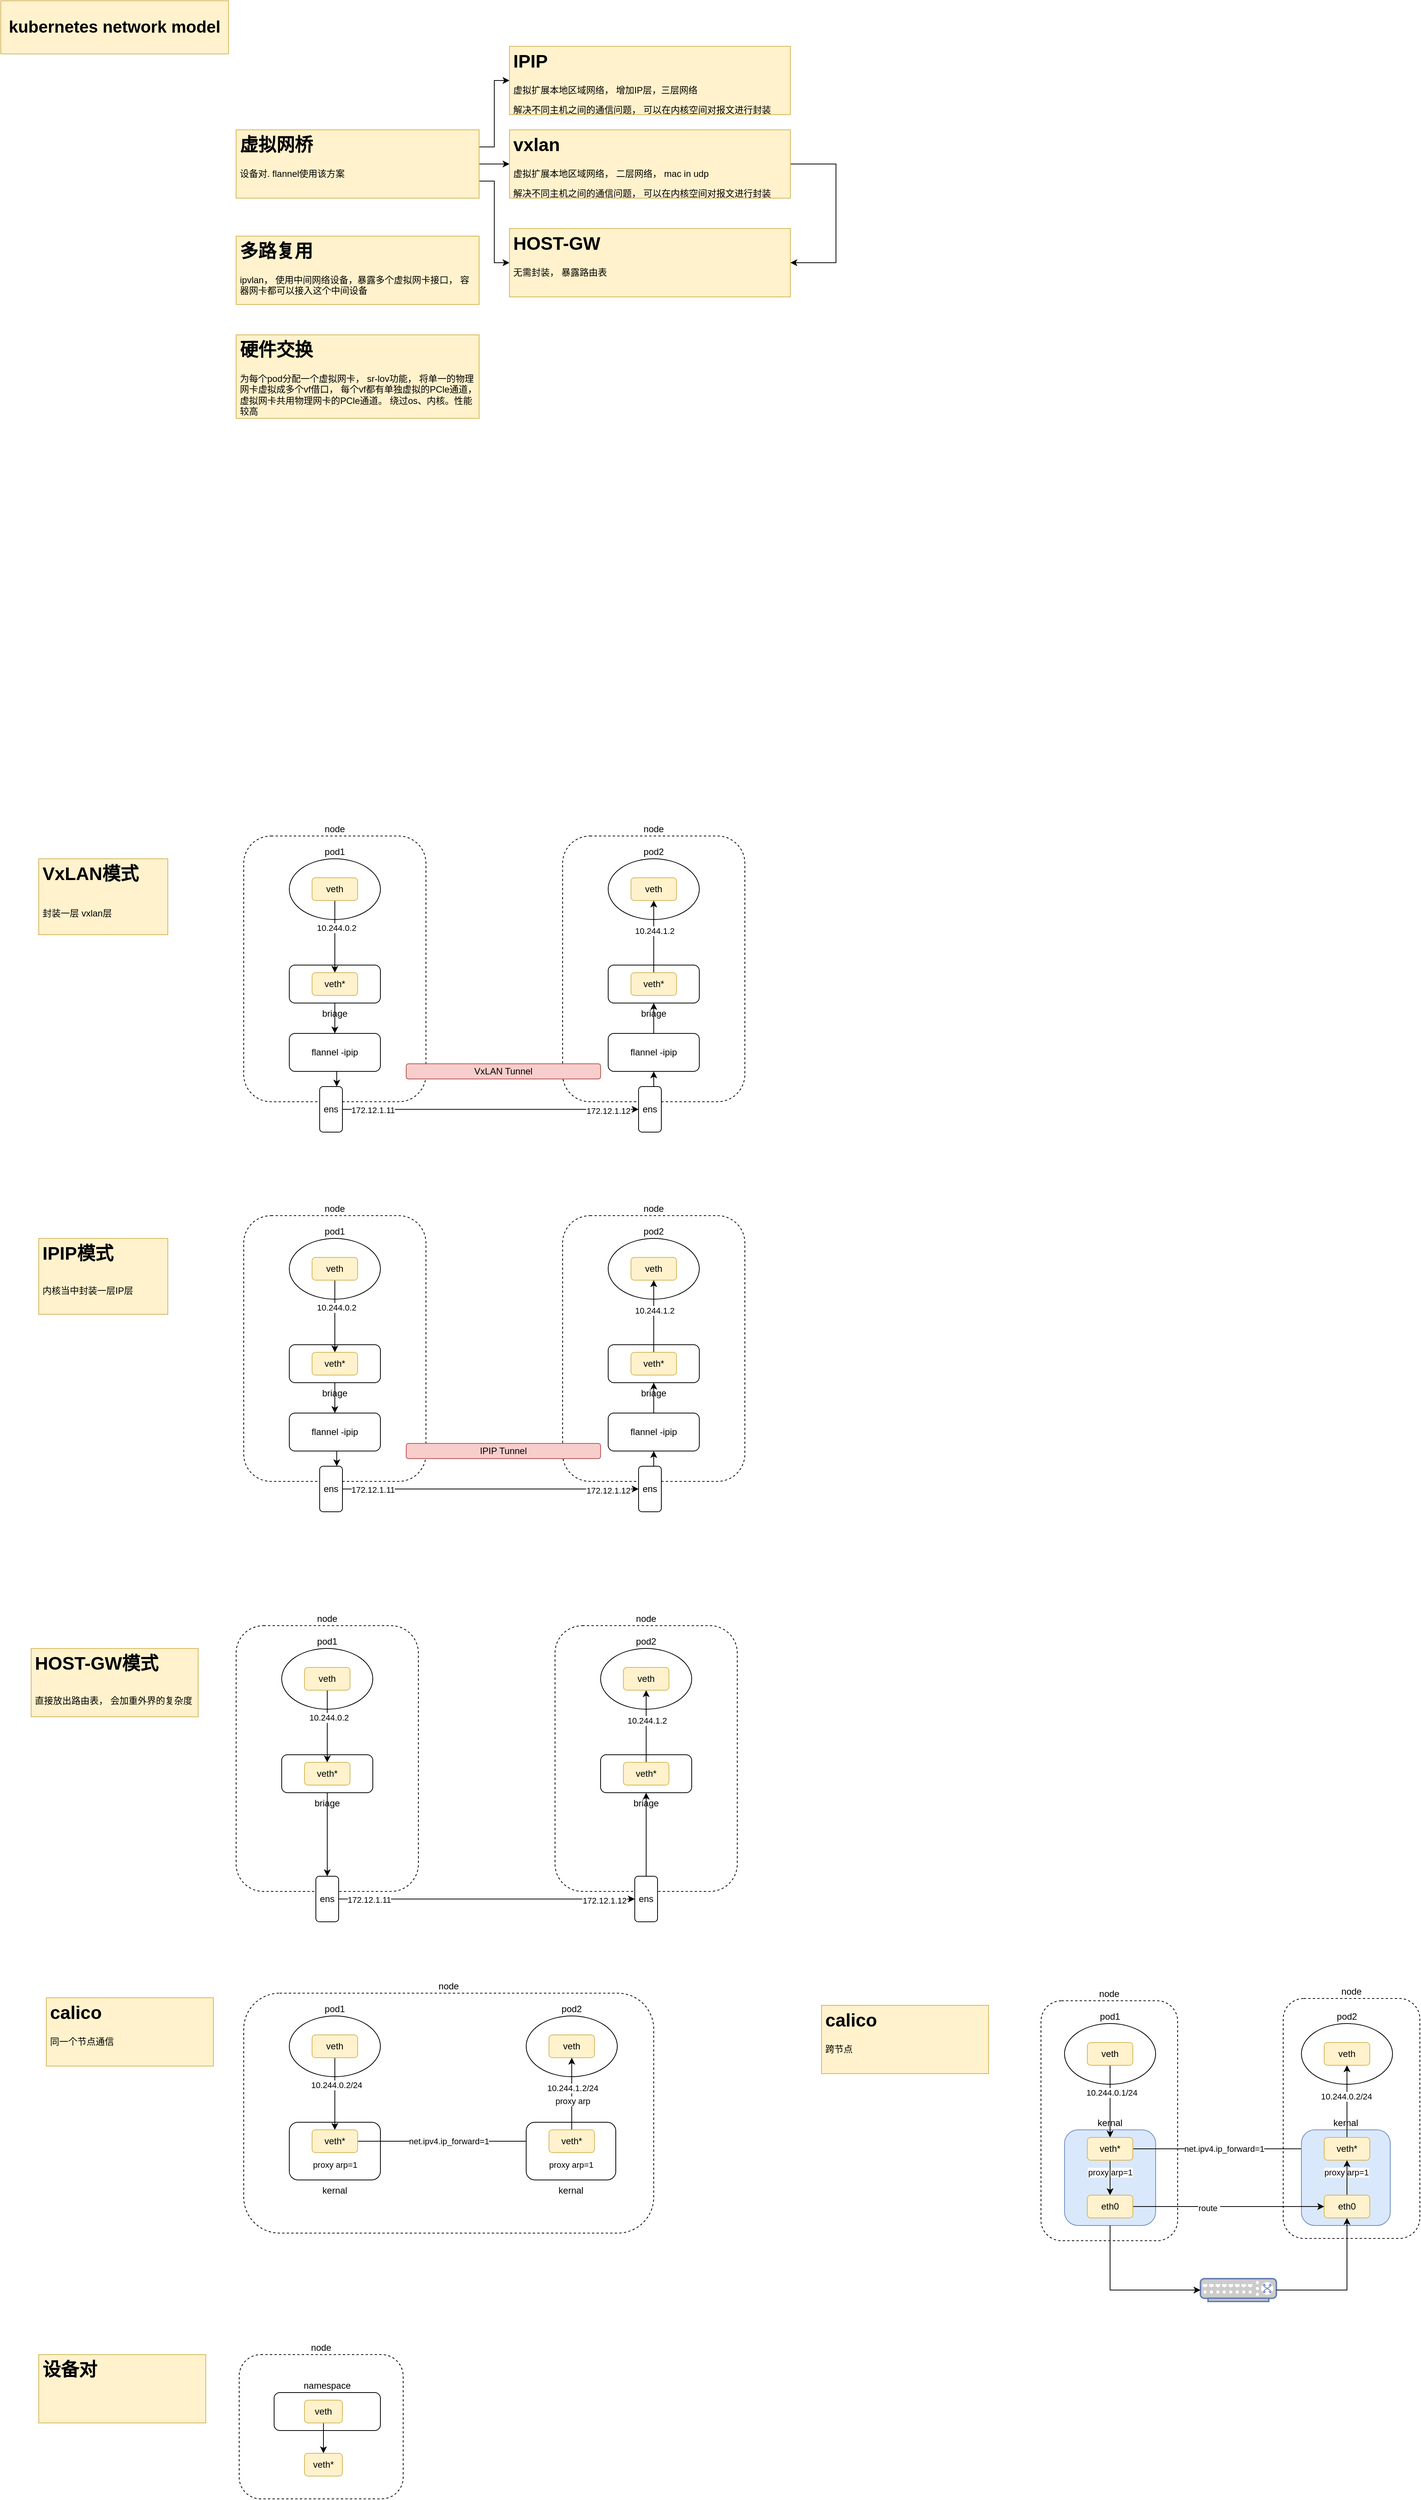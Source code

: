<mxfile version="25.0.1">
  <diagram name="第 1 页" id="Q8KZJzh6ABpq3DSyVuZt">
    <mxGraphModel dx="2261" dy="1949" grid="1" gridSize="10" guides="1" tooltips="1" connect="1" arrows="1" fold="1" page="1" pageScale="1" pageWidth="827" pageHeight="1169" math="0" shadow="0">
      <root>
        <mxCell id="0" />
        <mxCell id="1" parent="0" />
        <mxCell id="tvsPATtuPCAGOPOeq9Cg-58" value="node" style="rounded=1;whiteSpace=wrap;html=1;dashed=1;labelPosition=center;verticalLabelPosition=top;align=center;verticalAlign=bottom;" vertex="1" parent="1">
          <mxGeometry x="1449" y="1761" width="180" height="316" as="geometry" />
        </mxCell>
        <mxCell id="tvsPATtuPCAGOPOeq9Cg-25" value="node" style="rounded=1;whiteSpace=wrap;html=1;labelPosition=center;verticalLabelPosition=top;align=center;verticalAlign=bottom;dashed=1;" vertex="1" parent="1">
          <mxGeometry x="74" y="2230" width="216" height="190" as="geometry" />
        </mxCell>
        <mxCell id="Ks_degdZmFdMqEcX4CP4-12" value="node" style="rounded=1;whiteSpace=wrap;html=1;dashed=1;labelPosition=center;verticalLabelPosition=top;align=center;verticalAlign=bottom;" parent="1" vertex="1">
          <mxGeometry x="80" y="730" width="240" height="350" as="geometry" />
        </mxCell>
        <mxCell id="Ks_degdZmFdMqEcX4CP4-6" style="edgeStyle=orthogonalEdgeStyle;rounded=0;orthogonalLoop=1;jettySize=auto;html=1;exitX=1;exitY=0.5;exitDx=0;exitDy=0;entryX=0;entryY=0.5;entryDx=0;entryDy=0;" parent="1" source="Ks_degdZmFdMqEcX4CP4-1" target="Ks_degdZmFdMqEcX4CP4-5" edge="1">
          <mxGeometry relative="1" as="geometry" />
        </mxCell>
        <mxCell id="Ks_degdZmFdMqEcX4CP4-89" style="edgeStyle=orthogonalEdgeStyle;rounded=0;orthogonalLoop=1;jettySize=auto;html=1;exitX=1;exitY=0.75;exitDx=0;exitDy=0;entryX=0;entryY=0.5;entryDx=0;entryDy=0;" parent="1" source="Ks_degdZmFdMqEcX4CP4-1" target="Ks_degdZmFdMqEcX4CP4-88" edge="1">
          <mxGeometry relative="1" as="geometry" />
        </mxCell>
        <mxCell id="Ks_degdZmFdMqEcX4CP4-90" style="edgeStyle=orthogonalEdgeStyle;rounded=0;orthogonalLoop=1;jettySize=auto;html=1;exitX=1;exitY=0.25;exitDx=0;exitDy=0;entryX=0;entryY=0.5;entryDx=0;entryDy=0;" parent="1" source="Ks_degdZmFdMqEcX4CP4-1" target="Ks_degdZmFdMqEcX4CP4-87" edge="1">
          <mxGeometry relative="1" as="geometry" />
        </mxCell>
        <mxCell id="Ks_degdZmFdMqEcX4CP4-1" value="&lt;h1&gt;虚拟网桥&lt;/h1&gt;&lt;p&gt;设备对. flannel使用该方案&lt;/p&gt;" style="text;html=1;strokeColor=#d6b656;fillColor=#fff2cc;spacing=5;spacingTop=-20;whiteSpace=wrap;overflow=hidden;rounded=0;" parent="1" vertex="1">
          <mxGeometry x="70" y="-700" width="320" height="90" as="geometry" />
        </mxCell>
        <mxCell id="Ks_degdZmFdMqEcX4CP4-2" value="kubernetes network model" style="text;html=1;strokeColor=#d6b656;fillColor=#fff2cc;align=center;verticalAlign=middle;whiteSpace=wrap;rounded=0;fontStyle=1;fontSize=22;" parent="1" vertex="1">
          <mxGeometry x="-240" y="-870" width="300" height="70" as="geometry" />
        </mxCell>
        <mxCell id="Ks_degdZmFdMqEcX4CP4-3" value="&lt;h1&gt;多路复用&lt;/h1&gt;&lt;p&gt;ipvlan， 使用中间网络设备，暴露多个虚拟网卡接口， 容器网卡都可以接入这个中间设备&lt;/p&gt;" style="text;html=1;strokeColor=#d6b656;fillColor=#fff2cc;spacing=5;spacingTop=-20;whiteSpace=wrap;overflow=hidden;rounded=0;" parent="1" vertex="1">
          <mxGeometry x="70" y="-560" width="320" height="90" as="geometry" />
        </mxCell>
        <mxCell id="Ks_degdZmFdMqEcX4CP4-4" value="&lt;h1&gt;硬件交换&lt;/h1&gt;&lt;p&gt;为每个pod分配一个虚拟网卡， sr-lov功能， 将单一的物理网卡虚拟成多个vf借口， 每个vf都有单独虚拟的PCle通道， 虚拟网卡共用物理网卡的PCle通道。 绕过os、内核。性能较高&lt;/p&gt;" style="text;html=1;strokeColor=#d6b656;fillColor=#fff2cc;spacing=5;spacingTop=-20;whiteSpace=wrap;overflow=hidden;rounded=0;" parent="1" vertex="1">
          <mxGeometry x="70" y="-430" width="320" height="110" as="geometry" />
        </mxCell>
        <mxCell id="Ks_degdZmFdMqEcX4CP4-91" style="edgeStyle=orthogonalEdgeStyle;rounded=0;orthogonalLoop=1;jettySize=auto;html=1;exitX=1;exitY=0.5;exitDx=0;exitDy=0;entryX=1;entryY=0.5;entryDx=0;entryDy=0;" parent="1" source="Ks_degdZmFdMqEcX4CP4-5" target="Ks_degdZmFdMqEcX4CP4-88" edge="1">
          <mxGeometry relative="1" as="geometry">
            <Array as="points">
              <mxPoint x="860" y="-655" />
              <mxPoint x="860" y="-525" />
            </Array>
          </mxGeometry>
        </mxCell>
        <mxCell id="Ks_degdZmFdMqEcX4CP4-5" value="&lt;h1&gt;vxlan&lt;/h1&gt;&lt;div&gt;虚拟扩展本地区域网络， 二层网络， mac in udp&lt;/div&gt;&lt;p&gt;解决不同主机之间的通信问题， 可以在内核空间对报文进行封装&lt;/p&gt;" style="text;html=1;strokeColor=#d6b656;fillColor=#fff2cc;spacing=5;spacingTop=-20;whiteSpace=wrap;overflow=hidden;rounded=0;" parent="1" vertex="1">
          <mxGeometry x="430" y="-700" width="370" height="90" as="geometry" />
        </mxCell>
        <mxCell id="Ks_degdZmFdMqEcX4CP4-7" value="pod1" style="ellipse;whiteSpace=wrap;html=1;labelPosition=center;verticalLabelPosition=top;align=center;verticalAlign=bottom;" parent="1" vertex="1">
          <mxGeometry x="140" y="760" width="120" height="80" as="geometry" />
        </mxCell>
        <mxCell id="Ks_degdZmFdMqEcX4CP4-22" style="edgeStyle=orthogonalEdgeStyle;rounded=0;orthogonalLoop=1;jettySize=auto;html=1;exitX=0.5;exitY=1;exitDx=0;exitDy=0;entryX=0.5;entryY=0;entryDx=0;entryDy=0;" parent="1" source="Ks_degdZmFdMqEcX4CP4-8" target="Ks_degdZmFdMqEcX4CP4-9" edge="1">
          <mxGeometry relative="1" as="geometry" />
        </mxCell>
        <mxCell id="Ks_degdZmFdMqEcX4CP4-8" value="briage" style="rounded=1;whiteSpace=wrap;html=1;labelPosition=center;verticalLabelPosition=bottom;align=center;verticalAlign=top;" parent="1" vertex="1">
          <mxGeometry x="140" y="900" width="120" height="50" as="geometry" />
        </mxCell>
        <mxCell id="Ks_degdZmFdMqEcX4CP4-23" style="edgeStyle=orthogonalEdgeStyle;rounded=0;orthogonalLoop=1;jettySize=auto;html=1;exitX=0.5;exitY=1;exitDx=0;exitDy=0;entryX=0.75;entryY=0;entryDx=0;entryDy=0;" parent="1" source="Ks_degdZmFdMqEcX4CP4-9" target="Ks_degdZmFdMqEcX4CP4-13" edge="1">
          <mxGeometry relative="1" as="geometry" />
        </mxCell>
        <mxCell id="Ks_degdZmFdMqEcX4CP4-9" value="flannel -ipip" style="rounded=1;whiteSpace=wrap;html=1;" parent="1" vertex="1">
          <mxGeometry x="140" y="990" width="120" height="50" as="geometry" />
        </mxCell>
        <mxCell id="Ks_degdZmFdMqEcX4CP4-21" style="edgeStyle=orthogonalEdgeStyle;rounded=0;orthogonalLoop=1;jettySize=auto;html=1;exitX=0.5;exitY=1;exitDx=0;exitDy=0;entryX=0.5;entryY=0;entryDx=0;entryDy=0;" parent="1" source="Ks_degdZmFdMqEcX4CP4-10" target="Ks_degdZmFdMqEcX4CP4-11" edge="1">
          <mxGeometry relative="1" as="geometry" />
        </mxCell>
        <mxCell id="Ks_degdZmFdMqEcX4CP4-30" value="10.244.0.2" style="edgeLabel;html=1;align=center;verticalAlign=middle;resizable=0;points=[];" parent="Ks_degdZmFdMqEcX4CP4-21" vertex="1" connectable="0">
          <mxGeometry x="-0.242" y="2" relative="1" as="geometry">
            <mxPoint as="offset" />
          </mxGeometry>
        </mxCell>
        <mxCell id="Ks_degdZmFdMqEcX4CP4-10" value="veth" style="rounded=1;whiteSpace=wrap;html=1;fillColor=#fff2cc;strokeColor=#d6b656;" parent="1" vertex="1">
          <mxGeometry x="170" y="785" width="60" height="30" as="geometry" />
        </mxCell>
        <mxCell id="Ks_degdZmFdMqEcX4CP4-11" value="veth*" style="rounded=1;whiteSpace=wrap;html=1;fillColor=#fff2cc;strokeColor=#d6b656;" parent="1" vertex="1">
          <mxGeometry x="170" y="910" width="60" height="30" as="geometry" />
        </mxCell>
        <mxCell id="Ks_degdZmFdMqEcX4CP4-24" style="edgeStyle=orthogonalEdgeStyle;rounded=0;orthogonalLoop=1;jettySize=auto;html=1;exitX=1;exitY=0.5;exitDx=0;exitDy=0;entryX=0;entryY=0.5;entryDx=0;entryDy=0;" parent="1" source="Ks_degdZmFdMqEcX4CP4-13" target="Ks_degdZmFdMqEcX4CP4-20" edge="1">
          <mxGeometry relative="1" as="geometry" />
        </mxCell>
        <mxCell id="Ks_degdZmFdMqEcX4CP4-28" value="172.12.1.11" style="edgeLabel;html=1;align=center;verticalAlign=middle;resizable=0;points=[];" parent="Ks_degdZmFdMqEcX4CP4-24" vertex="1" connectable="0">
          <mxGeometry x="-0.913" y="-1" relative="1" as="geometry">
            <mxPoint x="23" as="offset" />
          </mxGeometry>
        </mxCell>
        <mxCell id="Ks_degdZmFdMqEcX4CP4-29" value="172.12.1.12" style="edgeLabel;html=1;align=center;verticalAlign=middle;resizable=0;points=[];" parent="Ks_degdZmFdMqEcX4CP4-24" vertex="1" connectable="0">
          <mxGeometry x="0.846" y="-2" relative="1" as="geometry">
            <mxPoint x="-10" as="offset" />
          </mxGeometry>
        </mxCell>
        <mxCell id="Ks_degdZmFdMqEcX4CP4-13" value="ens" style="rounded=1;whiteSpace=wrap;html=1;" parent="1" vertex="1">
          <mxGeometry x="180" y="1060" width="30" height="60" as="geometry" />
        </mxCell>
        <mxCell id="Ks_degdZmFdMqEcX4CP4-14" value="node" style="rounded=1;whiteSpace=wrap;html=1;dashed=1;labelPosition=center;verticalLabelPosition=top;align=center;verticalAlign=bottom;" parent="1" vertex="1">
          <mxGeometry x="500" y="730" width="240" height="350" as="geometry" />
        </mxCell>
        <mxCell id="Ks_degdZmFdMqEcX4CP4-15" value="pod2" style="ellipse;whiteSpace=wrap;html=1;labelPosition=center;verticalLabelPosition=top;align=center;verticalAlign=bottom;" parent="1" vertex="1">
          <mxGeometry x="560" y="760" width="120" height="80" as="geometry" />
        </mxCell>
        <mxCell id="Ks_degdZmFdMqEcX4CP4-16" value="briage" style="rounded=1;whiteSpace=wrap;html=1;labelPosition=center;verticalLabelPosition=bottom;align=center;verticalAlign=top;" parent="1" vertex="1">
          <mxGeometry x="560" y="900" width="120" height="50" as="geometry" />
        </mxCell>
        <mxCell id="Ks_degdZmFdMqEcX4CP4-26" style="edgeStyle=orthogonalEdgeStyle;rounded=0;orthogonalLoop=1;jettySize=auto;html=1;exitX=0.5;exitY=0;exitDx=0;exitDy=0;entryX=0.5;entryY=1;entryDx=0;entryDy=0;" parent="1" source="Ks_degdZmFdMqEcX4CP4-17" target="Ks_degdZmFdMqEcX4CP4-16" edge="1">
          <mxGeometry relative="1" as="geometry" />
        </mxCell>
        <mxCell id="Ks_degdZmFdMqEcX4CP4-17" value="flannel -ipip" style="rounded=1;whiteSpace=wrap;html=1;" parent="1" vertex="1">
          <mxGeometry x="560" y="990" width="120" height="50" as="geometry" />
        </mxCell>
        <mxCell id="Ks_degdZmFdMqEcX4CP4-18" value="veth" style="rounded=1;whiteSpace=wrap;html=1;fillColor=#fff2cc;strokeColor=#d6b656;" parent="1" vertex="1">
          <mxGeometry x="590" y="785" width="60" height="30" as="geometry" />
        </mxCell>
        <mxCell id="Ks_degdZmFdMqEcX4CP4-27" style="edgeStyle=orthogonalEdgeStyle;rounded=0;orthogonalLoop=1;jettySize=auto;html=1;exitX=0.5;exitY=0;exitDx=0;exitDy=0;entryX=0.5;entryY=1;entryDx=0;entryDy=0;" parent="1" source="Ks_degdZmFdMqEcX4CP4-19" target="Ks_degdZmFdMqEcX4CP4-18" edge="1">
          <mxGeometry relative="1" as="geometry" />
        </mxCell>
        <mxCell id="Ks_degdZmFdMqEcX4CP4-31" value="10.244.1.2" style="edgeLabel;html=1;align=center;verticalAlign=middle;resizable=0;points=[];" parent="Ks_degdZmFdMqEcX4CP4-27" vertex="1" connectable="0">
          <mxGeometry x="0.158" y="-1" relative="1" as="geometry">
            <mxPoint as="offset" />
          </mxGeometry>
        </mxCell>
        <mxCell id="Ks_degdZmFdMqEcX4CP4-19" value="veth*" style="rounded=1;whiteSpace=wrap;html=1;fillColor=#fff2cc;strokeColor=#d6b656;" parent="1" vertex="1">
          <mxGeometry x="590" y="910" width="60" height="30" as="geometry" />
        </mxCell>
        <mxCell id="Ks_degdZmFdMqEcX4CP4-25" style="edgeStyle=orthogonalEdgeStyle;rounded=0;orthogonalLoop=1;jettySize=auto;html=1;exitX=0.5;exitY=0;exitDx=0;exitDy=0;entryX=0.5;entryY=1;entryDx=0;entryDy=0;" parent="1" source="Ks_degdZmFdMqEcX4CP4-20" target="Ks_degdZmFdMqEcX4CP4-17" edge="1">
          <mxGeometry relative="1" as="geometry" />
        </mxCell>
        <mxCell id="Ks_degdZmFdMqEcX4CP4-20" value="ens" style="rounded=1;whiteSpace=wrap;html=1;" parent="1" vertex="1">
          <mxGeometry x="600" y="1060" width="30" height="60" as="geometry" />
        </mxCell>
        <mxCell id="Ks_degdZmFdMqEcX4CP4-32" value="&lt;h1&gt;&lt;span style=&quot;background-color: initial;&quot;&gt;IPIP模式&lt;/span&gt;&lt;/h1&gt;&lt;h1&gt;&lt;span style=&quot;font-size: 12px; font-weight: 400;&quot;&gt;内核当中封装一层IP层&lt;/span&gt;&lt;/h1&gt;" style="text;html=1;strokeColor=#d6b656;fillColor=#fff2cc;spacing=5;spacingTop=-20;whiteSpace=wrap;overflow=hidden;rounded=0;" parent="1" vertex="1">
          <mxGeometry x="-190" y="760" width="170" height="100" as="geometry" />
        </mxCell>
        <mxCell id="Ks_degdZmFdMqEcX4CP4-33" value="node" style="rounded=1;whiteSpace=wrap;html=1;dashed=1;labelPosition=center;verticalLabelPosition=top;align=center;verticalAlign=bottom;" parent="1" vertex="1">
          <mxGeometry x="70" y="1270" width="240" height="350" as="geometry" />
        </mxCell>
        <mxCell id="Ks_degdZmFdMqEcX4CP4-34" value="pod1" style="ellipse;whiteSpace=wrap;html=1;labelPosition=center;verticalLabelPosition=top;align=center;verticalAlign=bottom;" parent="1" vertex="1">
          <mxGeometry x="130" y="1300" width="120" height="80" as="geometry" />
        </mxCell>
        <mxCell id="Ks_degdZmFdMqEcX4CP4-35" style="edgeStyle=orthogonalEdgeStyle;rounded=0;orthogonalLoop=1;jettySize=auto;html=1;exitX=0.5;exitY=1;exitDx=0;exitDy=0;entryX=0.5;entryY=0;entryDx=0;entryDy=0;" parent="1" source="Ks_degdZmFdMqEcX4CP4-36" target="Ks_degdZmFdMqEcX4CP4-46" edge="1">
          <mxGeometry relative="1" as="geometry">
            <mxPoint x="190" y="1530" as="targetPoint" />
          </mxGeometry>
        </mxCell>
        <mxCell id="Ks_degdZmFdMqEcX4CP4-36" value="briage" style="rounded=1;whiteSpace=wrap;html=1;labelPosition=center;verticalLabelPosition=bottom;align=center;verticalAlign=top;" parent="1" vertex="1">
          <mxGeometry x="130" y="1440" width="120" height="50" as="geometry" />
        </mxCell>
        <mxCell id="Ks_degdZmFdMqEcX4CP4-39" style="edgeStyle=orthogonalEdgeStyle;rounded=0;orthogonalLoop=1;jettySize=auto;html=1;exitX=0.5;exitY=1;exitDx=0;exitDy=0;entryX=0.5;entryY=0;entryDx=0;entryDy=0;" parent="1" source="Ks_degdZmFdMqEcX4CP4-41" target="Ks_degdZmFdMqEcX4CP4-42" edge="1">
          <mxGeometry relative="1" as="geometry" />
        </mxCell>
        <mxCell id="Ks_degdZmFdMqEcX4CP4-40" value="10.244.0.2" style="edgeLabel;html=1;align=center;verticalAlign=middle;resizable=0;points=[];" parent="Ks_degdZmFdMqEcX4CP4-39" vertex="1" connectable="0">
          <mxGeometry x="-0.242" y="2" relative="1" as="geometry">
            <mxPoint as="offset" />
          </mxGeometry>
        </mxCell>
        <mxCell id="Ks_degdZmFdMqEcX4CP4-41" value="veth" style="rounded=1;whiteSpace=wrap;html=1;fillColor=#fff2cc;strokeColor=#d6b656;" parent="1" vertex="1">
          <mxGeometry x="160" y="1325" width="60" height="30" as="geometry" />
        </mxCell>
        <mxCell id="Ks_degdZmFdMqEcX4CP4-42" value="veth*" style="rounded=1;whiteSpace=wrap;html=1;fillColor=#fff2cc;strokeColor=#d6b656;" parent="1" vertex="1">
          <mxGeometry x="160" y="1450" width="60" height="30" as="geometry" />
        </mxCell>
        <mxCell id="Ks_degdZmFdMqEcX4CP4-43" style="edgeStyle=orthogonalEdgeStyle;rounded=0;orthogonalLoop=1;jettySize=auto;html=1;exitX=1;exitY=0.5;exitDx=0;exitDy=0;entryX=0;entryY=0.5;entryDx=0;entryDy=0;" parent="1" source="Ks_degdZmFdMqEcX4CP4-46" target="Ks_degdZmFdMqEcX4CP4-57" edge="1">
          <mxGeometry relative="1" as="geometry" />
        </mxCell>
        <mxCell id="Ks_degdZmFdMqEcX4CP4-44" value="172.12.1.11" style="edgeLabel;html=1;align=center;verticalAlign=middle;resizable=0;points=[];" parent="Ks_degdZmFdMqEcX4CP4-43" vertex="1" connectable="0">
          <mxGeometry x="-0.913" y="-1" relative="1" as="geometry">
            <mxPoint x="23" as="offset" />
          </mxGeometry>
        </mxCell>
        <mxCell id="Ks_degdZmFdMqEcX4CP4-45" value="172.12.1.12" style="edgeLabel;html=1;align=center;verticalAlign=middle;resizable=0;points=[];" parent="Ks_degdZmFdMqEcX4CP4-43" vertex="1" connectable="0">
          <mxGeometry x="0.846" y="-2" relative="1" as="geometry">
            <mxPoint x="-10" as="offset" />
          </mxGeometry>
        </mxCell>
        <mxCell id="Ks_degdZmFdMqEcX4CP4-46" value="ens" style="rounded=1;whiteSpace=wrap;html=1;" parent="1" vertex="1">
          <mxGeometry x="175" y="1600" width="30" height="60" as="geometry" />
        </mxCell>
        <mxCell id="Ks_degdZmFdMqEcX4CP4-47" value="node" style="rounded=1;whiteSpace=wrap;html=1;dashed=1;labelPosition=center;verticalLabelPosition=top;align=center;verticalAlign=bottom;" parent="1" vertex="1">
          <mxGeometry x="490" y="1270" width="240" height="350" as="geometry" />
        </mxCell>
        <mxCell id="Ks_degdZmFdMqEcX4CP4-48" value="pod2" style="ellipse;whiteSpace=wrap;html=1;labelPosition=center;verticalLabelPosition=top;align=center;verticalAlign=bottom;" parent="1" vertex="1">
          <mxGeometry x="550" y="1300" width="120" height="80" as="geometry" />
        </mxCell>
        <mxCell id="Ks_degdZmFdMqEcX4CP4-49" value="briage" style="rounded=1;whiteSpace=wrap;html=1;labelPosition=center;verticalLabelPosition=bottom;align=center;verticalAlign=top;" parent="1" vertex="1">
          <mxGeometry x="550" y="1440" width="120" height="50" as="geometry" />
        </mxCell>
        <mxCell id="Ks_degdZmFdMqEcX4CP4-50" style="edgeStyle=orthogonalEdgeStyle;rounded=0;orthogonalLoop=1;jettySize=auto;html=1;exitX=0.5;exitY=0;exitDx=0;exitDy=0;entryX=0.5;entryY=1;entryDx=0;entryDy=0;" parent="1" source="Ks_degdZmFdMqEcX4CP4-57" target="Ks_degdZmFdMqEcX4CP4-49" edge="1">
          <mxGeometry relative="1" as="geometry">
            <mxPoint x="610" y="1530" as="sourcePoint" />
          </mxGeometry>
        </mxCell>
        <mxCell id="Ks_degdZmFdMqEcX4CP4-52" value="veth" style="rounded=1;whiteSpace=wrap;html=1;fillColor=#fff2cc;strokeColor=#d6b656;" parent="1" vertex="1">
          <mxGeometry x="580" y="1325" width="60" height="30" as="geometry" />
        </mxCell>
        <mxCell id="Ks_degdZmFdMqEcX4CP4-53" style="edgeStyle=orthogonalEdgeStyle;rounded=0;orthogonalLoop=1;jettySize=auto;html=1;exitX=0.5;exitY=0;exitDx=0;exitDy=0;entryX=0.5;entryY=1;entryDx=0;entryDy=0;" parent="1" source="Ks_degdZmFdMqEcX4CP4-55" target="Ks_degdZmFdMqEcX4CP4-52" edge="1">
          <mxGeometry relative="1" as="geometry" />
        </mxCell>
        <mxCell id="Ks_degdZmFdMqEcX4CP4-54" value="10.244.1.2" style="edgeLabel;html=1;align=center;verticalAlign=middle;resizable=0;points=[];" parent="Ks_degdZmFdMqEcX4CP4-53" vertex="1" connectable="0">
          <mxGeometry x="0.158" y="-1" relative="1" as="geometry">
            <mxPoint as="offset" />
          </mxGeometry>
        </mxCell>
        <mxCell id="Ks_degdZmFdMqEcX4CP4-55" value="veth*" style="rounded=1;whiteSpace=wrap;html=1;fillColor=#fff2cc;strokeColor=#d6b656;" parent="1" vertex="1">
          <mxGeometry x="580" y="1450" width="60" height="30" as="geometry" />
        </mxCell>
        <mxCell id="Ks_degdZmFdMqEcX4CP4-57" value="ens" style="rounded=1;whiteSpace=wrap;html=1;" parent="1" vertex="1">
          <mxGeometry x="595" y="1600" width="30" height="60" as="geometry" />
        </mxCell>
        <mxCell id="Ks_degdZmFdMqEcX4CP4-58" value="&lt;h1&gt;&lt;span style=&quot;background-color: initial;&quot;&gt;HOST-GW模式&lt;/span&gt;&lt;/h1&gt;&lt;h1&gt;&lt;span style=&quot;font-size: 12px; font-weight: 400;&quot;&gt;直接放出路由表， 会加重外界的复杂度&lt;/span&gt;&lt;/h1&gt;" style="text;html=1;strokeColor=#d6b656;fillColor=#fff2cc;spacing=5;spacingTop=-20;whiteSpace=wrap;overflow=hidden;rounded=0;" parent="1" vertex="1">
          <mxGeometry x="-200" y="1300" width="220" height="90" as="geometry" />
        </mxCell>
        <mxCell id="Ks_degdZmFdMqEcX4CP4-59" value="IPIP Tunnel" style="rounded=1;whiteSpace=wrap;html=1;fillColor=#f8cecc;strokeColor=#b85450;" parent="1" vertex="1">
          <mxGeometry x="294" y="1030" width="256" height="20" as="geometry" />
        </mxCell>
        <mxCell id="Ks_degdZmFdMqEcX4CP4-60" value="node" style="rounded=1;whiteSpace=wrap;html=1;dashed=1;labelPosition=center;verticalLabelPosition=top;align=center;verticalAlign=bottom;" parent="1" vertex="1">
          <mxGeometry x="80" y="230" width="240" height="350" as="geometry" />
        </mxCell>
        <mxCell id="Ks_degdZmFdMqEcX4CP4-61" value="pod1" style="ellipse;whiteSpace=wrap;html=1;labelPosition=center;verticalLabelPosition=top;align=center;verticalAlign=bottom;" parent="1" vertex="1">
          <mxGeometry x="140" y="260" width="120" height="80" as="geometry" />
        </mxCell>
        <mxCell id="Ks_degdZmFdMqEcX4CP4-62" style="edgeStyle=orthogonalEdgeStyle;rounded=0;orthogonalLoop=1;jettySize=auto;html=1;exitX=0.5;exitY=1;exitDx=0;exitDy=0;entryX=0.5;entryY=0;entryDx=0;entryDy=0;" parent="1" source="Ks_degdZmFdMqEcX4CP4-63" target="Ks_degdZmFdMqEcX4CP4-65" edge="1">
          <mxGeometry relative="1" as="geometry" />
        </mxCell>
        <mxCell id="Ks_degdZmFdMqEcX4CP4-63" value="briage" style="rounded=1;whiteSpace=wrap;html=1;labelPosition=center;verticalLabelPosition=bottom;align=center;verticalAlign=top;" parent="1" vertex="1">
          <mxGeometry x="140" y="400" width="120" height="50" as="geometry" />
        </mxCell>
        <mxCell id="Ks_degdZmFdMqEcX4CP4-64" style="edgeStyle=orthogonalEdgeStyle;rounded=0;orthogonalLoop=1;jettySize=auto;html=1;exitX=0.5;exitY=1;exitDx=0;exitDy=0;entryX=0.75;entryY=0;entryDx=0;entryDy=0;" parent="1" source="Ks_degdZmFdMqEcX4CP4-65" target="Ks_degdZmFdMqEcX4CP4-73" edge="1">
          <mxGeometry relative="1" as="geometry" />
        </mxCell>
        <mxCell id="Ks_degdZmFdMqEcX4CP4-65" value="flannel -ipip" style="rounded=1;whiteSpace=wrap;html=1;" parent="1" vertex="1">
          <mxGeometry x="140" y="490" width="120" height="50" as="geometry" />
        </mxCell>
        <mxCell id="Ks_degdZmFdMqEcX4CP4-66" style="edgeStyle=orthogonalEdgeStyle;rounded=0;orthogonalLoop=1;jettySize=auto;html=1;exitX=0.5;exitY=1;exitDx=0;exitDy=0;entryX=0.5;entryY=0;entryDx=0;entryDy=0;" parent="1" source="Ks_degdZmFdMqEcX4CP4-68" target="Ks_degdZmFdMqEcX4CP4-69" edge="1">
          <mxGeometry relative="1" as="geometry" />
        </mxCell>
        <mxCell id="Ks_degdZmFdMqEcX4CP4-67" value="10.244.0.2" style="edgeLabel;html=1;align=center;verticalAlign=middle;resizable=0;points=[];" parent="Ks_degdZmFdMqEcX4CP4-66" vertex="1" connectable="0">
          <mxGeometry x="-0.242" y="2" relative="1" as="geometry">
            <mxPoint as="offset" />
          </mxGeometry>
        </mxCell>
        <mxCell id="Ks_degdZmFdMqEcX4CP4-68" value="veth" style="rounded=1;whiteSpace=wrap;html=1;fillColor=#fff2cc;strokeColor=#d6b656;" parent="1" vertex="1">
          <mxGeometry x="170" y="285" width="60" height="30" as="geometry" />
        </mxCell>
        <mxCell id="Ks_degdZmFdMqEcX4CP4-69" value="veth*" style="rounded=1;whiteSpace=wrap;html=1;fillColor=#fff2cc;strokeColor=#d6b656;" parent="1" vertex="1">
          <mxGeometry x="170" y="410" width="60" height="30" as="geometry" />
        </mxCell>
        <mxCell id="Ks_degdZmFdMqEcX4CP4-70" style="edgeStyle=orthogonalEdgeStyle;rounded=0;orthogonalLoop=1;jettySize=auto;html=1;exitX=1;exitY=0.5;exitDx=0;exitDy=0;entryX=0;entryY=0.5;entryDx=0;entryDy=0;" parent="1" source="Ks_degdZmFdMqEcX4CP4-73" target="Ks_degdZmFdMqEcX4CP4-84" edge="1">
          <mxGeometry relative="1" as="geometry" />
        </mxCell>
        <mxCell id="Ks_degdZmFdMqEcX4CP4-71" value="172.12.1.11" style="edgeLabel;html=1;align=center;verticalAlign=middle;resizable=0;points=[];" parent="Ks_degdZmFdMqEcX4CP4-70" vertex="1" connectable="0">
          <mxGeometry x="-0.913" y="-1" relative="1" as="geometry">
            <mxPoint x="23" as="offset" />
          </mxGeometry>
        </mxCell>
        <mxCell id="Ks_degdZmFdMqEcX4CP4-72" value="172.12.1.12" style="edgeLabel;html=1;align=center;verticalAlign=middle;resizable=0;points=[];" parent="Ks_degdZmFdMqEcX4CP4-70" vertex="1" connectable="0">
          <mxGeometry x="0.846" y="-2" relative="1" as="geometry">
            <mxPoint x="-10" as="offset" />
          </mxGeometry>
        </mxCell>
        <mxCell id="Ks_degdZmFdMqEcX4CP4-73" value="ens" style="rounded=1;whiteSpace=wrap;html=1;" parent="1" vertex="1">
          <mxGeometry x="180" y="560" width="30" height="60" as="geometry" />
        </mxCell>
        <mxCell id="Ks_degdZmFdMqEcX4CP4-74" value="node" style="rounded=1;whiteSpace=wrap;html=1;dashed=1;labelPosition=center;verticalLabelPosition=top;align=center;verticalAlign=bottom;" parent="1" vertex="1">
          <mxGeometry x="500" y="230" width="240" height="350" as="geometry" />
        </mxCell>
        <mxCell id="Ks_degdZmFdMqEcX4CP4-75" value="pod2" style="ellipse;whiteSpace=wrap;html=1;labelPosition=center;verticalLabelPosition=top;align=center;verticalAlign=bottom;" parent="1" vertex="1">
          <mxGeometry x="560" y="260" width="120" height="80" as="geometry" />
        </mxCell>
        <mxCell id="Ks_degdZmFdMqEcX4CP4-76" value="briage" style="rounded=1;whiteSpace=wrap;html=1;labelPosition=center;verticalLabelPosition=bottom;align=center;verticalAlign=top;" parent="1" vertex="1">
          <mxGeometry x="560" y="400" width="120" height="50" as="geometry" />
        </mxCell>
        <mxCell id="Ks_degdZmFdMqEcX4CP4-77" style="edgeStyle=orthogonalEdgeStyle;rounded=0;orthogonalLoop=1;jettySize=auto;html=1;exitX=0.5;exitY=0;exitDx=0;exitDy=0;entryX=0.5;entryY=1;entryDx=0;entryDy=0;" parent="1" source="Ks_degdZmFdMqEcX4CP4-78" target="Ks_degdZmFdMqEcX4CP4-76" edge="1">
          <mxGeometry relative="1" as="geometry" />
        </mxCell>
        <mxCell id="Ks_degdZmFdMqEcX4CP4-78" value="flannel -ipip" style="rounded=1;whiteSpace=wrap;html=1;" parent="1" vertex="1">
          <mxGeometry x="560" y="490" width="120" height="50" as="geometry" />
        </mxCell>
        <mxCell id="Ks_degdZmFdMqEcX4CP4-79" value="veth" style="rounded=1;whiteSpace=wrap;html=1;fillColor=#fff2cc;strokeColor=#d6b656;" parent="1" vertex="1">
          <mxGeometry x="590" y="285" width="60" height="30" as="geometry" />
        </mxCell>
        <mxCell id="Ks_degdZmFdMqEcX4CP4-80" style="edgeStyle=orthogonalEdgeStyle;rounded=0;orthogonalLoop=1;jettySize=auto;html=1;exitX=0.5;exitY=0;exitDx=0;exitDy=0;entryX=0.5;entryY=1;entryDx=0;entryDy=0;" parent="1" source="Ks_degdZmFdMqEcX4CP4-82" target="Ks_degdZmFdMqEcX4CP4-79" edge="1">
          <mxGeometry relative="1" as="geometry" />
        </mxCell>
        <mxCell id="Ks_degdZmFdMqEcX4CP4-81" value="10.244.1.2" style="edgeLabel;html=1;align=center;verticalAlign=middle;resizable=0;points=[];" parent="Ks_degdZmFdMqEcX4CP4-80" vertex="1" connectable="0">
          <mxGeometry x="0.158" y="-1" relative="1" as="geometry">
            <mxPoint as="offset" />
          </mxGeometry>
        </mxCell>
        <mxCell id="Ks_degdZmFdMqEcX4CP4-82" value="veth*" style="rounded=1;whiteSpace=wrap;html=1;fillColor=#fff2cc;strokeColor=#d6b656;" parent="1" vertex="1">
          <mxGeometry x="590" y="410" width="60" height="30" as="geometry" />
        </mxCell>
        <mxCell id="Ks_degdZmFdMqEcX4CP4-83" style="edgeStyle=orthogonalEdgeStyle;rounded=0;orthogonalLoop=1;jettySize=auto;html=1;exitX=0.5;exitY=0;exitDx=0;exitDy=0;entryX=0.5;entryY=1;entryDx=0;entryDy=0;" parent="1" source="Ks_degdZmFdMqEcX4CP4-84" target="Ks_degdZmFdMqEcX4CP4-78" edge="1">
          <mxGeometry relative="1" as="geometry" />
        </mxCell>
        <mxCell id="Ks_degdZmFdMqEcX4CP4-84" value="ens" style="rounded=1;whiteSpace=wrap;html=1;" parent="1" vertex="1">
          <mxGeometry x="600" y="560" width="30" height="60" as="geometry" />
        </mxCell>
        <mxCell id="Ks_degdZmFdMqEcX4CP4-85" value="&lt;h1&gt;VxLAN模式&lt;/h1&gt;&lt;div&gt;&lt;br&gt;&lt;/div&gt;&lt;div&gt;封装一层 vxlan层&lt;/div&gt;" style="text;html=1;strokeColor=#d6b656;fillColor=#fff2cc;spacing=5;spacingTop=-20;whiteSpace=wrap;overflow=hidden;rounded=0;" parent="1" vertex="1">
          <mxGeometry x="-190" y="260" width="170" height="100" as="geometry" />
        </mxCell>
        <mxCell id="Ks_degdZmFdMqEcX4CP4-86" value="VxLAN Tunnel" style="rounded=1;whiteSpace=wrap;html=1;fillColor=#f8cecc;strokeColor=#b85450;" parent="1" vertex="1">
          <mxGeometry x="294" y="530" width="256" height="20" as="geometry" />
        </mxCell>
        <mxCell id="Ks_degdZmFdMqEcX4CP4-87" value="&lt;h1&gt;IPIP&lt;/h1&gt;&lt;div&gt;虚拟扩展本地区域网络， 增加IP层，三层网络&lt;/div&gt;&lt;p&gt;解决不同主机之间的通信问题， 可以在内核空间对报文进行封装&lt;/p&gt;" style="text;html=1;strokeColor=#d6b656;fillColor=#fff2cc;spacing=5;spacingTop=-20;whiteSpace=wrap;overflow=hidden;rounded=0;" parent="1" vertex="1">
          <mxGeometry x="430" y="-810" width="370" height="90" as="geometry" />
        </mxCell>
        <mxCell id="Ks_degdZmFdMqEcX4CP4-88" value="&lt;h1&gt;HOST-GW&lt;/h1&gt;&lt;div&gt;无需封装， 暴露路由表&lt;/div&gt;" style="text;html=1;strokeColor=#d6b656;fillColor=#fff2cc;spacing=5;spacingTop=-20;whiteSpace=wrap;overflow=hidden;rounded=0;" parent="1" vertex="1">
          <mxGeometry x="430" y="-570" width="370" height="90" as="geometry" />
        </mxCell>
        <mxCell id="tvsPATtuPCAGOPOeq9Cg-1" value="node" style="rounded=1;whiteSpace=wrap;html=1;dashed=1;labelPosition=center;verticalLabelPosition=top;align=center;verticalAlign=bottom;" vertex="1" parent="1">
          <mxGeometry x="80" y="1754" width="540" height="316" as="geometry" />
        </mxCell>
        <mxCell id="tvsPATtuPCAGOPOeq9Cg-2" value="pod1" style="ellipse;whiteSpace=wrap;html=1;labelPosition=center;verticalLabelPosition=top;align=center;verticalAlign=bottom;" vertex="1" parent="1">
          <mxGeometry x="140" y="1784" width="120" height="80" as="geometry" />
        </mxCell>
        <mxCell id="tvsPATtuPCAGOPOeq9Cg-4" value="kernal" style="rounded=1;whiteSpace=wrap;html=1;labelPosition=center;verticalLabelPosition=bottom;align=center;verticalAlign=top;" vertex="1" parent="1">
          <mxGeometry x="140" y="1924" width="120" height="76" as="geometry" />
        </mxCell>
        <mxCell id="tvsPATtuPCAGOPOeq9Cg-5" style="edgeStyle=orthogonalEdgeStyle;rounded=0;orthogonalLoop=1;jettySize=auto;html=1;exitX=0.5;exitY=1;exitDx=0;exitDy=0;entryX=0.5;entryY=0;entryDx=0;entryDy=0;" edge="1" parent="1" source="tvsPATtuPCAGOPOeq9Cg-7" target="tvsPATtuPCAGOPOeq9Cg-8">
          <mxGeometry relative="1" as="geometry" />
        </mxCell>
        <mxCell id="tvsPATtuPCAGOPOeq9Cg-6" value="10.244.0.2/24" style="edgeLabel;html=1;align=center;verticalAlign=middle;resizable=0;points=[];" vertex="1" connectable="0" parent="tvsPATtuPCAGOPOeq9Cg-5">
          <mxGeometry x="-0.242" y="2" relative="1" as="geometry">
            <mxPoint as="offset" />
          </mxGeometry>
        </mxCell>
        <mxCell id="tvsPATtuPCAGOPOeq9Cg-32" value="proxy arp=1" style="edgeLabel;html=1;align=center;verticalAlign=middle;resizable=0;points=[];" vertex="1" connectable="0" parent="tvsPATtuPCAGOPOeq9Cg-5">
          <mxGeometry x="0.179" relative="1" as="geometry">
            <mxPoint y="85" as="offset" />
          </mxGeometry>
        </mxCell>
        <mxCell id="tvsPATtuPCAGOPOeq9Cg-7" value="veth" style="rounded=1;whiteSpace=wrap;html=1;fillColor=#fff2cc;strokeColor=#d6b656;" vertex="1" parent="1">
          <mxGeometry x="170" y="1809" width="60" height="30" as="geometry" />
        </mxCell>
        <mxCell id="tvsPATtuPCAGOPOeq9Cg-33" style="edgeStyle=orthogonalEdgeStyle;rounded=0;orthogonalLoop=1;jettySize=auto;html=1;exitX=1;exitY=0.5;exitDx=0;exitDy=0;" edge="1" parent="1" source="tvsPATtuPCAGOPOeq9Cg-8" target="tvsPATtuPCAGOPOeq9Cg-20">
          <mxGeometry relative="1" as="geometry" />
        </mxCell>
        <mxCell id="tvsPATtuPCAGOPOeq9Cg-37" value="net.ipv4.ip_forward=1" style="edgeLabel;html=1;align=center;verticalAlign=middle;resizable=0;points=[];" vertex="1" connectable="0" parent="tvsPATtuPCAGOPOeq9Cg-33">
          <mxGeometry x="-0.23" y="1" relative="1" as="geometry">
            <mxPoint x="23" y="1" as="offset" />
          </mxGeometry>
        </mxCell>
        <mxCell id="tvsPATtuPCAGOPOeq9Cg-8" value="veth*" style="rounded=1;whiteSpace=wrap;html=1;fillColor=#fff2cc;strokeColor=#d6b656;" vertex="1" parent="1">
          <mxGeometry x="170" y="1934" width="60" height="30" as="geometry" />
        </mxCell>
        <mxCell id="tvsPATtuPCAGOPOeq9Cg-14" value="pod2" style="ellipse;whiteSpace=wrap;html=1;labelPosition=center;verticalLabelPosition=top;align=center;verticalAlign=bottom;" vertex="1" parent="1">
          <mxGeometry x="452" y="1784" width="120" height="80" as="geometry" />
        </mxCell>
        <mxCell id="tvsPATtuPCAGOPOeq9Cg-15" value="kernal" style="rounded=1;whiteSpace=wrap;html=1;labelPosition=center;verticalLabelPosition=bottom;align=center;verticalAlign=top;" vertex="1" parent="1">
          <mxGeometry x="452" y="1924" width="118" height="76" as="geometry" />
        </mxCell>
        <mxCell id="tvsPATtuPCAGOPOeq9Cg-17" value="veth" style="rounded=1;whiteSpace=wrap;html=1;fillColor=#fff2cc;strokeColor=#d6b656;" vertex="1" parent="1">
          <mxGeometry x="482" y="1809" width="60" height="30" as="geometry" />
        </mxCell>
        <mxCell id="tvsPATtuPCAGOPOeq9Cg-18" style="edgeStyle=orthogonalEdgeStyle;rounded=0;orthogonalLoop=1;jettySize=auto;html=1;exitX=0.5;exitY=0;exitDx=0;exitDy=0;entryX=0.5;entryY=1;entryDx=0;entryDy=0;" edge="1" parent="1" source="tvsPATtuPCAGOPOeq9Cg-20" target="tvsPATtuPCAGOPOeq9Cg-17">
          <mxGeometry relative="1" as="geometry" />
        </mxCell>
        <mxCell id="tvsPATtuPCAGOPOeq9Cg-19" value="10.244.1.2/24" style="edgeLabel;html=1;align=center;verticalAlign=middle;resizable=0;points=[];" vertex="1" connectable="0" parent="tvsPATtuPCAGOPOeq9Cg-18">
          <mxGeometry x="0.158" y="-1" relative="1" as="geometry">
            <mxPoint as="offset" />
          </mxGeometry>
        </mxCell>
        <mxCell id="tvsPATtuPCAGOPOeq9Cg-35" value="proxy arp" style="edgeLabel;html=1;align=center;verticalAlign=middle;resizable=0;points=[];" vertex="1" connectable="0" parent="tvsPATtuPCAGOPOeq9Cg-18">
          <mxGeometry x="-0.2" y="-1" relative="1" as="geometry">
            <mxPoint as="offset" />
          </mxGeometry>
        </mxCell>
        <mxCell id="tvsPATtuPCAGOPOeq9Cg-20" value="veth*" style="rounded=1;whiteSpace=wrap;html=1;fillColor=#fff2cc;strokeColor=#d6b656;" vertex="1" parent="1">
          <mxGeometry x="482" y="1934" width="60" height="30" as="geometry" />
        </mxCell>
        <mxCell id="tvsPATtuPCAGOPOeq9Cg-22" value="&lt;h1&gt;设备对&lt;/h1&gt;&lt;h1&gt;&lt;br&gt;&lt;/h1&gt;" style="text;html=1;strokeColor=#d6b656;fillColor=#fff2cc;spacing=5;spacingTop=-20;whiteSpace=wrap;overflow=hidden;rounded=0;" vertex="1" parent="1">
          <mxGeometry x="-190" y="2230" width="220" height="90" as="geometry" />
        </mxCell>
        <mxCell id="tvsPATtuPCAGOPOeq9Cg-24" value="namespace" style="rounded=1;whiteSpace=wrap;html=1;labelPosition=center;verticalLabelPosition=top;align=center;verticalAlign=bottom;" vertex="1" parent="1">
          <mxGeometry x="120" y="2280" width="140" height="50" as="geometry" />
        </mxCell>
        <mxCell id="tvsPATtuPCAGOPOeq9Cg-28" style="edgeStyle=orthogonalEdgeStyle;rounded=0;orthogonalLoop=1;jettySize=auto;html=1;exitX=0.5;exitY=1;exitDx=0;exitDy=0;entryX=0.5;entryY=0;entryDx=0;entryDy=0;" edge="1" parent="1" source="tvsPATtuPCAGOPOeq9Cg-26" target="tvsPATtuPCAGOPOeq9Cg-27">
          <mxGeometry relative="1" as="geometry" />
        </mxCell>
        <mxCell id="tvsPATtuPCAGOPOeq9Cg-26" value="veth" style="rounded=1;whiteSpace=wrap;html=1;fillColor=#fff2cc;strokeColor=#d6b656;" vertex="1" parent="1">
          <mxGeometry x="160" y="2290" width="50" height="30" as="geometry" />
        </mxCell>
        <mxCell id="tvsPATtuPCAGOPOeq9Cg-27" value="veth*" style="rounded=1;whiteSpace=wrap;html=1;fillColor=#fff2cc;strokeColor=#d6b656;" vertex="1" parent="1">
          <mxGeometry x="160" y="2360" width="50" height="30" as="geometry" />
        </mxCell>
        <mxCell id="tvsPATtuPCAGOPOeq9Cg-29" value="&lt;h1&gt;calico&lt;/h1&gt;&lt;div&gt;同一个节点通信&lt;/div&gt;" style="text;html=1;strokeColor=#d6b656;fillColor=#fff2cc;spacing=5;spacingTop=-20;whiteSpace=wrap;overflow=hidden;rounded=0;" vertex="1" parent="1">
          <mxGeometry x="-180" y="1760" width="220" height="90" as="geometry" />
        </mxCell>
        <mxCell id="tvsPATtuPCAGOPOeq9Cg-38" value="proxy arp=1" style="edgeLabel;html=1;align=center;verticalAlign=middle;resizable=0;points=[];" vertex="1" connectable="0" parent="1">
          <mxGeometry x="511" y="1980" as="geometry" />
        </mxCell>
        <mxCell id="tvsPATtuPCAGOPOeq9Cg-39" value="node" style="rounded=1;whiteSpace=wrap;html=1;dashed=1;labelPosition=center;verticalLabelPosition=top;align=center;verticalAlign=bottom;" vertex="1" parent="1">
          <mxGeometry x="1130" y="1764" width="180" height="316" as="geometry" />
        </mxCell>
        <mxCell id="tvsPATtuPCAGOPOeq9Cg-40" value="pod1" style="ellipse;whiteSpace=wrap;html=1;labelPosition=center;verticalLabelPosition=top;align=center;verticalAlign=bottom;" vertex="1" parent="1">
          <mxGeometry x="1161" y="1794" width="120" height="80" as="geometry" />
        </mxCell>
        <mxCell id="tvsPATtuPCAGOPOeq9Cg-41" value="kernal" style="rounded=1;whiteSpace=wrap;html=1;labelPosition=center;verticalLabelPosition=top;align=center;verticalAlign=bottom;fillColor=#dae8fc;strokeColor=#6c8ebf;" vertex="1" parent="1">
          <mxGeometry x="1161" y="1934" width="120" height="126" as="geometry" />
        </mxCell>
        <mxCell id="tvsPATtuPCAGOPOeq9Cg-42" style="edgeStyle=orthogonalEdgeStyle;rounded=0;orthogonalLoop=1;jettySize=auto;html=1;exitX=0.5;exitY=1;exitDx=0;exitDy=0;entryX=0.5;entryY=0;entryDx=0;entryDy=0;" edge="1" parent="1" source="tvsPATtuPCAGOPOeq9Cg-45" target="tvsPATtuPCAGOPOeq9Cg-48">
          <mxGeometry relative="1" as="geometry" />
        </mxCell>
        <mxCell id="tvsPATtuPCAGOPOeq9Cg-43" value="10.244.0.1/24" style="edgeLabel;html=1;align=center;verticalAlign=middle;resizable=0;points=[];" vertex="1" connectable="0" parent="tvsPATtuPCAGOPOeq9Cg-42">
          <mxGeometry x="-0.242" y="2" relative="1" as="geometry">
            <mxPoint as="offset" />
          </mxGeometry>
        </mxCell>
        <mxCell id="tvsPATtuPCAGOPOeq9Cg-44" value="proxy arp=1" style="edgeLabel;html=1;align=center;verticalAlign=middle;resizable=0;points=[];" vertex="1" connectable="0" parent="tvsPATtuPCAGOPOeq9Cg-42">
          <mxGeometry x="0.179" relative="1" as="geometry">
            <mxPoint y="85" as="offset" />
          </mxGeometry>
        </mxCell>
        <mxCell id="tvsPATtuPCAGOPOeq9Cg-45" value="veth" style="rounded=1;whiteSpace=wrap;html=1;fillColor=#fff2cc;strokeColor=#d6b656;" vertex="1" parent="1">
          <mxGeometry x="1191" y="1819" width="60" height="30" as="geometry" />
        </mxCell>
        <mxCell id="tvsPATtuPCAGOPOeq9Cg-46" style="edgeStyle=orthogonalEdgeStyle;rounded=0;orthogonalLoop=1;jettySize=auto;html=1;exitX=1;exitY=0.5;exitDx=0;exitDy=0;" edge="1" parent="1" source="tvsPATtuPCAGOPOeq9Cg-48" target="tvsPATtuPCAGOPOeq9Cg-55">
          <mxGeometry relative="1" as="geometry" />
        </mxCell>
        <mxCell id="tvsPATtuPCAGOPOeq9Cg-47" value="net.ipv4.ip_forward=1" style="edgeLabel;html=1;align=center;verticalAlign=middle;resizable=0;points=[];" vertex="1" connectable="0" parent="tvsPATtuPCAGOPOeq9Cg-46">
          <mxGeometry x="-0.23" y="1" relative="1" as="geometry">
            <mxPoint x="23" y="1" as="offset" />
          </mxGeometry>
        </mxCell>
        <mxCell id="tvsPATtuPCAGOPOeq9Cg-71" style="edgeStyle=orthogonalEdgeStyle;rounded=0;orthogonalLoop=1;jettySize=auto;html=1;exitX=0.5;exitY=1;exitDx=0;exitDy=0;" edge="1" parent="1" source="tvsPATtuPCAGOPOeq9Cg-48" target="tvsPATtuPCAGOPOeq9Cg-63">
          <mxGeometry relative="1" as="geometry" />
        </mxCell>
        <mxCell id="tvsPATtuPCAGOPOeq9Cg-48" value="veth*" style="rounded=1;whiteSpace=wrap;html=1;fillColor=#fff2cc;strokeColor=#d6b656;" vertex="1" parent="1">
          <mxGeometry x="1191" y="1944" width="60" height="30" as="geometry" />
        </mxCell>
        <mxCell id="tvsPATtuPCAGOPOeq9Cg-49" value="pod2" style="ellipse;whiteSpace=wrap;html=1;labelPosition=center;verticalLabelPosition=top;align=center;verticalAlign=bottom;" vertex="1" parent="1">
          <mxGeometry x="1473" y="1794" width="120" height="80" as="geometry" />
        </mxCell>
        <mxCell id="tvsPATtuPCAGOPOeq9Cg-50" value="kernal" style="rounded=1;whiteSpace=wrap;html=1;labelPosition=center;verticalLabelPosition=top;align=center;verticalAlign=bottom;fillColor=#dae8fc;strokeColor=#6c8ebf;" vertex="1" parent="1">
          <mxGeometry x="1473" y="1934" width="117" height="126" as="geometry" />
        </mxCell>
        <mxCell id="tvsPATtuPCAGOPOeq9Cg-51" value="veth" style="rounded=1;whiteSpace=wrap;html=1;fillColor=#fff2cc;strokeColor=#d6b656;" vertex="1" parent="1">
          <mxGeometry x="1503" y="1819" width="60" height="30" as="geometry" />
        </mxCell>
        <mxCell id="tvsPATtuPCAGOPOeq9Cg-62" style="edgeStyle=orthogonalEdgeStyle;rounded=0;orthogonalLoop=1;jettySize=auto;html=1;exitX=0.5;exitY=0;exitDx=0;exitDy=0;entryX=0.5;entryY=1;entryDx=0;entryDy=0;" edge="1" parent="1" source="tvsPATtuPCAGOPOeq9Cg-55" target="tvsPATtuPCAGOPOeq9Cg-51">
          <mxGeometry relative="1" as="geometry" />
        </mxCell>
        <mxCell id="tvsPATtuPCAGOPOeq9Cg-55" value="veth*" style="rounded=1;whiteSpace=wrap;html=1;fillColor=#fff2cc;strokeColor=#d6b656;" vertex="1" parent="1">
          <mxGeometry x="1503" y="1944" width="60" height="30" as="geometry" />
        </mxCell>
        <mxCell id="tvsPATtuPCAGOPOeq9Cg-56" value="&lt;h1&gt;calico&lt;/h1&gt;&lt;div&gt;跨节点&lt;/div&gt;" style="text;html=1;strokeColor=#d6b656;fillColor=#fff2cc;spacing=5;spacingTop=-20;whiteSpace=wrap;overflow=hidden;rounded=0;" vertex="1" parent="1">
          <mxGeometry x="841" y="1770" width="220" height="90" as="geometry" />
        </mxCell>
        <mxCell id="tvsPATtuPCAGOPOeq9Cg-57" value="proxy arp=1" style="edgeLabel;html=1;align=center;verticalAlign=middle;resizable=0;points=[];" vertex="1" connectable="0" parent="1">
          <mxGeometry x="1532" y="1990" as="geometry" />
        </mxCell>
        <mxCell id="tvsPATtuPCAGOPOeq9Cg-72" style="edgeStyle=orthogonalEdgeStyle;rounded=0;orthogonalLoop=1;jettySize=auto;html=1;exitX=1;exitY=0.5;exitDx=0;exitDy=0;" edge="1" parent="1" source="tvsPATtuPCAGOPOeq9Cg-63" target="tvsPATtuPCAGOPOeq9Cg-64">
          <mxGeometry relative="1" as="geometry" />
        </mxCell>
        <mxCell id="tvsPATtuPCAGOPOeq9Cg-73" value="route&amp;nbsp;" style="edgeLabel;html=1;align=center;verticalAlign=middle;resizable=0;points=[];" vertex="1" connectable="0" parent="tvsPATtuPCAGOPOeq9Cg-72">
          <mxGeometry x="-0.206" y="-2" relative="1" as="geometry">
            <mxPoint as="offset" />
          </mxGeometry>
        </mxCell>
        <mxCell id="tvsPATtuPCAGOPOeq9Cg-63" value="eth0" style="rounded=1;whiteSpace=wrap;html=1;fillColor=#fff2cc;strokeColor=#d6b656;" vertex="1" parent="1">
          <mxGeometry x="1191" y="2020" width="60" height="30" as="geometry" />
        </mxCell>
        <mxCell id="tvsPATtuPCAGOPOeq9Cg-70" style="edgeStyle=orthogonalEdgeStyle;rounded=0;orthogonalLoop=1;jettySize=auto;html=1;exitX=0.5;exitY=0;exitDx=0;exitDy=0;entryX=0.5;entryY=1;entryDx=0;entryDy=0;" edge="1" parent="1" source="tvsPATtuPCAGOPOeq9Cg-64" target="tvsPATtuPCAGOPOeq9Cg-55">
          <mxGeometry relative="1" as="geometry" />
        </mxCell>
        <mxCell id="tvsPATtuPCAGOPOeq9Cg-64" value="eth0" style="rounded=1;whiteSpace=wrap;html=1;fillColor=#fff2cc;strokeColor=#d6b656;" vertex="1" parent="1">
          <mxGeometry x="1503" y="2020" width="60" height="30" as="geometry" />
        </mxCell>
        <mxCell id="tvsPATtuPCAGOPOeq9Cg-66" value="" style="fontColor=#0066CC;verticalAlign=top;verticalLabelPosition=bottom;labelPosition=center;align=center;html=1;outlineConnect=0;fillColor=#CCCCCC;strokeColor=#6881B3;gradientColor=none;gradientDirection=north;strokeWidth=2;shape=mxgraph.networks.switch;" vertex="1" parent="1">
          <mxGeometry x="1340" y="2130" width="100" height="30" as="geometry" />
        </mxCell>
        <mxCell id="tvsPATtuPCAGOPOeq9Cg-67" style="edgeStyle=orthogonalEdgeStyle;rounded=0;orthogonalLoop=1;jettySize=auto;html=1;exitX=0.5;exitY=1;exitDx=0;exitDy=0;entryX=0;entryY=0.5;entryDx=0;entryDy=0;entryPerimeter=0;" edge="1" parent="1" source="tvsPATtuPCAGOPOeq9Cg-41" target="tvsPATtuPCAGOPOeq9Cg-66">
          <mxGeometry relative="1" as="geometry" />
        </mxCell>
        <mxCell id="tvsPATtuPCAGOPOeq9Cg-68" style="edgeStyle=orthogonalEdgeStyle;rounded=0;orthogonalLoop=1;jettySize=auto;html=1;exitX=1;exitY=0.5;exitDx=0;exitDy=0;exitPerimeter=0;entryX=0.5;entryY=1;entryDx=0;entryDy=0;" edge="1" parent="1" source="tvsPATtuPCAGOPOeq9Cg-66" target="tvsPATtuPCAGOPOeq9Cg-64">
          <mxGeometry relative="1" as="geometry" />
        </mxCell>
        <mxCell id="tvsPATtuPCAGOPOeq9Cg-69" value="10.244.0.2/24" style="edgeLabel;html=1;align=center;verticalAlign=middle;resizable=0;points=[];" vertex="1" connectable="0" parent="1">
          <mxGeometry x="1531.5" y="1890" as="geometry" />
        </mxCell>
      </root>
    </mxGraphModel>
  </diagram>
</mxfile>
